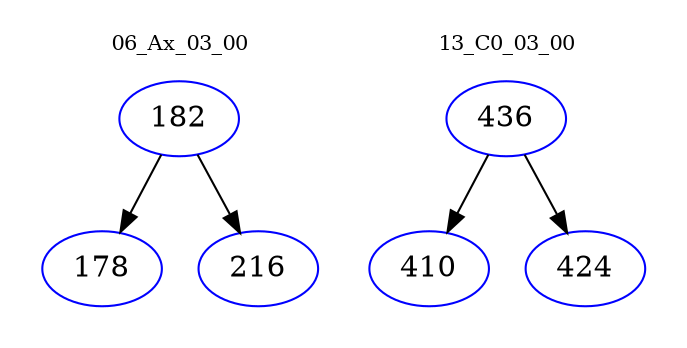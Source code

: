 digraph{
subgraph cluster_0 {
color = white
label = "06_Ax_03_00";
fontsize=10;
T0_182 [label="182", color="blue"]
T0_182 -> T0_178 [color="black"]
T0_178 [label="178", color="blue"]
T0_182 -> T0_216 [color="black"]
T0_216 [label="216", color="blue"]
}
subgraph cluster_1 {
color = white
label = "13_C0_03_00";
fontsize=10;
T1_436 [label="436", color="blue"]
T1_436 -> T1_410 [color="black"]
T1_410 [label="410", color="blue"]
T1_436 -> T1_424 [color="black"]
T1_424 [label="424", color="blue"]
}
}
